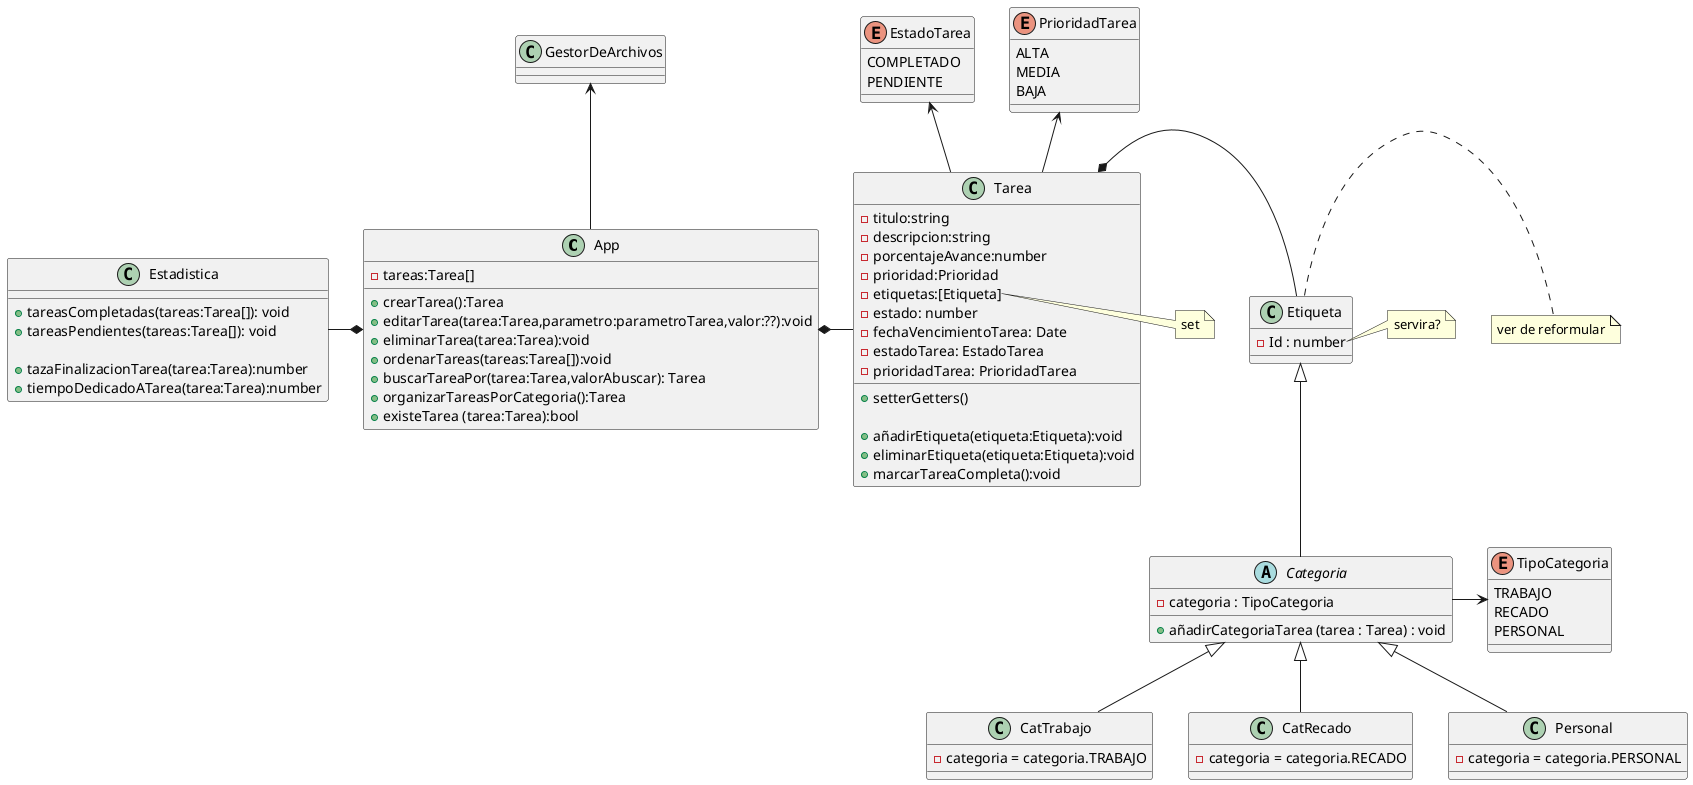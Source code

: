 

@startuml TaskList


class App{

    -tareas:Tarea[]

    +crearTarea():Tarea
    +editarTarea(tarea:Tarea,parametro:parametroTarea,valor:??):void
    +eliminarTarea(tarea:Tarea):void
    +ordenarTareas(tareas:Tarea[]):void
    +buscarTareaPor(tarea:Tarea,valorAbuscar): Tarea


    +organizarTareasPorCategoria():Tarea
    
    +existeTarea (tarea:Tarea):bool
}

class GestorDeArchivos{

}

class Estadistica{

    +tareasCompletadas(tareas:Tarea[]): void
    +tareasPendientes(tareas:Tarea[]): void

    +tazaFinalizacionTarea(tarea:Tarea):number
    +tiempoDedicadoATarea(tarea:Tarea):number

}

enum EstadoTarea{
    COMPLETADO
    PENDIENTE
}

enum PrioridadTarea{
    ALTA
    MEDIA
    BAJA
}

enum TipoCategoria{
    TRABAJO 
    RECADO
    PERSONAL
}

class Tarea {
    
    -titulo:string
    -descripcion:string
    -porcentajeAvance:number
    -prioridad:Prioridad
    -etiquetas:[Etiqueta] 
    -estado: number
    -fechaVencimientoTarea: Date
    -estadoTarea: EstadoTarea
    -prioridadTarea: PrioridadTarea

    +setterGetters()
    
    +añadirEtiqueta(etiqueta:Etiqueta):void
    +eliminarEtiqueta(etiqueta:Etiqueta):void
    +marcarTareaCompleta():void
}


class Etiqueta { 
    -Id : number

}

abstract class Categoria extends Etiqueta {
    -categoria : TipoCategoria
    +añadirCategoriaTarea (tarea : Tarea) : void
}

Class CatTrabajo extends Categoria{
    -categoria = categoria.TRABAJO
}

Class CatRecado extends Categoria{
    -categoria = categoria.RECADO
}

Class Personal extends Categoria{
    -categoria = categoria.PERSONAL
}


'Relaciones
App *-right- Tarea
Tarea -up-> PrioridadTarea
Tarea -up-> EstadoTarea
App *-left- Estadistica
Categoria -right-> TipoCategoria
App -up-> GestorDeArchivos

Etiqueta -left-* Tarea

note right of Etiqueta
    ver de reformular
end note

note right of Etiqueta::Id
    servira?
end note

note right of Tarea::etiquetas
    set
end note



@enduml